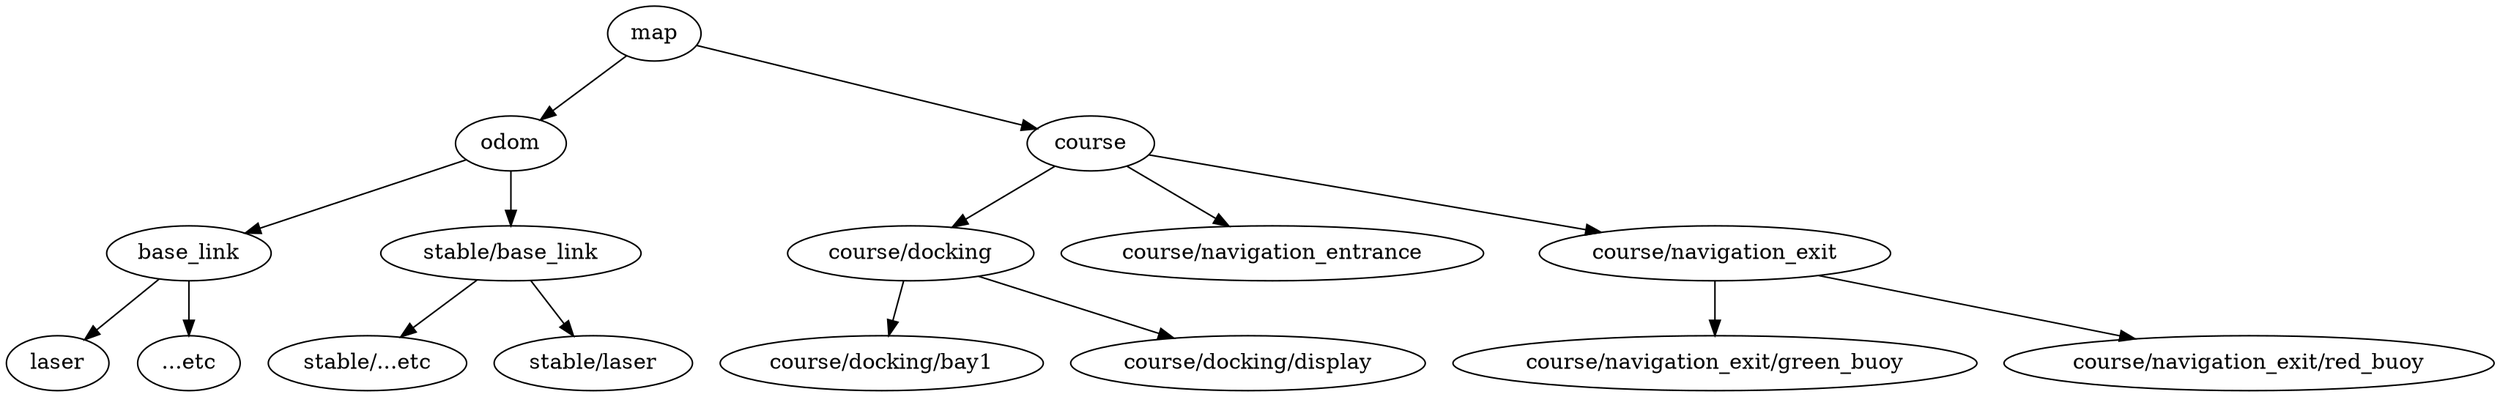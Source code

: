 digraph G {
"odom" -> "base_link";
"base_link" -> "laser";
"stable/base_link" -> "stable/...etc";
"course/docking" -> "course/docking/bay1";
"stable/base_link" -> "stable/laser";
"course" -> "course/docking";
"course/docking" -> "course/docking/display";
"map" -> "course";
"base_link" -> "...etc";
"map" -> "odom";
"odom" -> "stable/base_link";
"course" -> "course/navigation_entrance";
"course/navigation_exit" -> "course/navigation_exit/green_buoy";
"course/navigation_exit" -> "course/navigation_exit/red_buoy";
"course" -> "course/navigation_exit";

}
